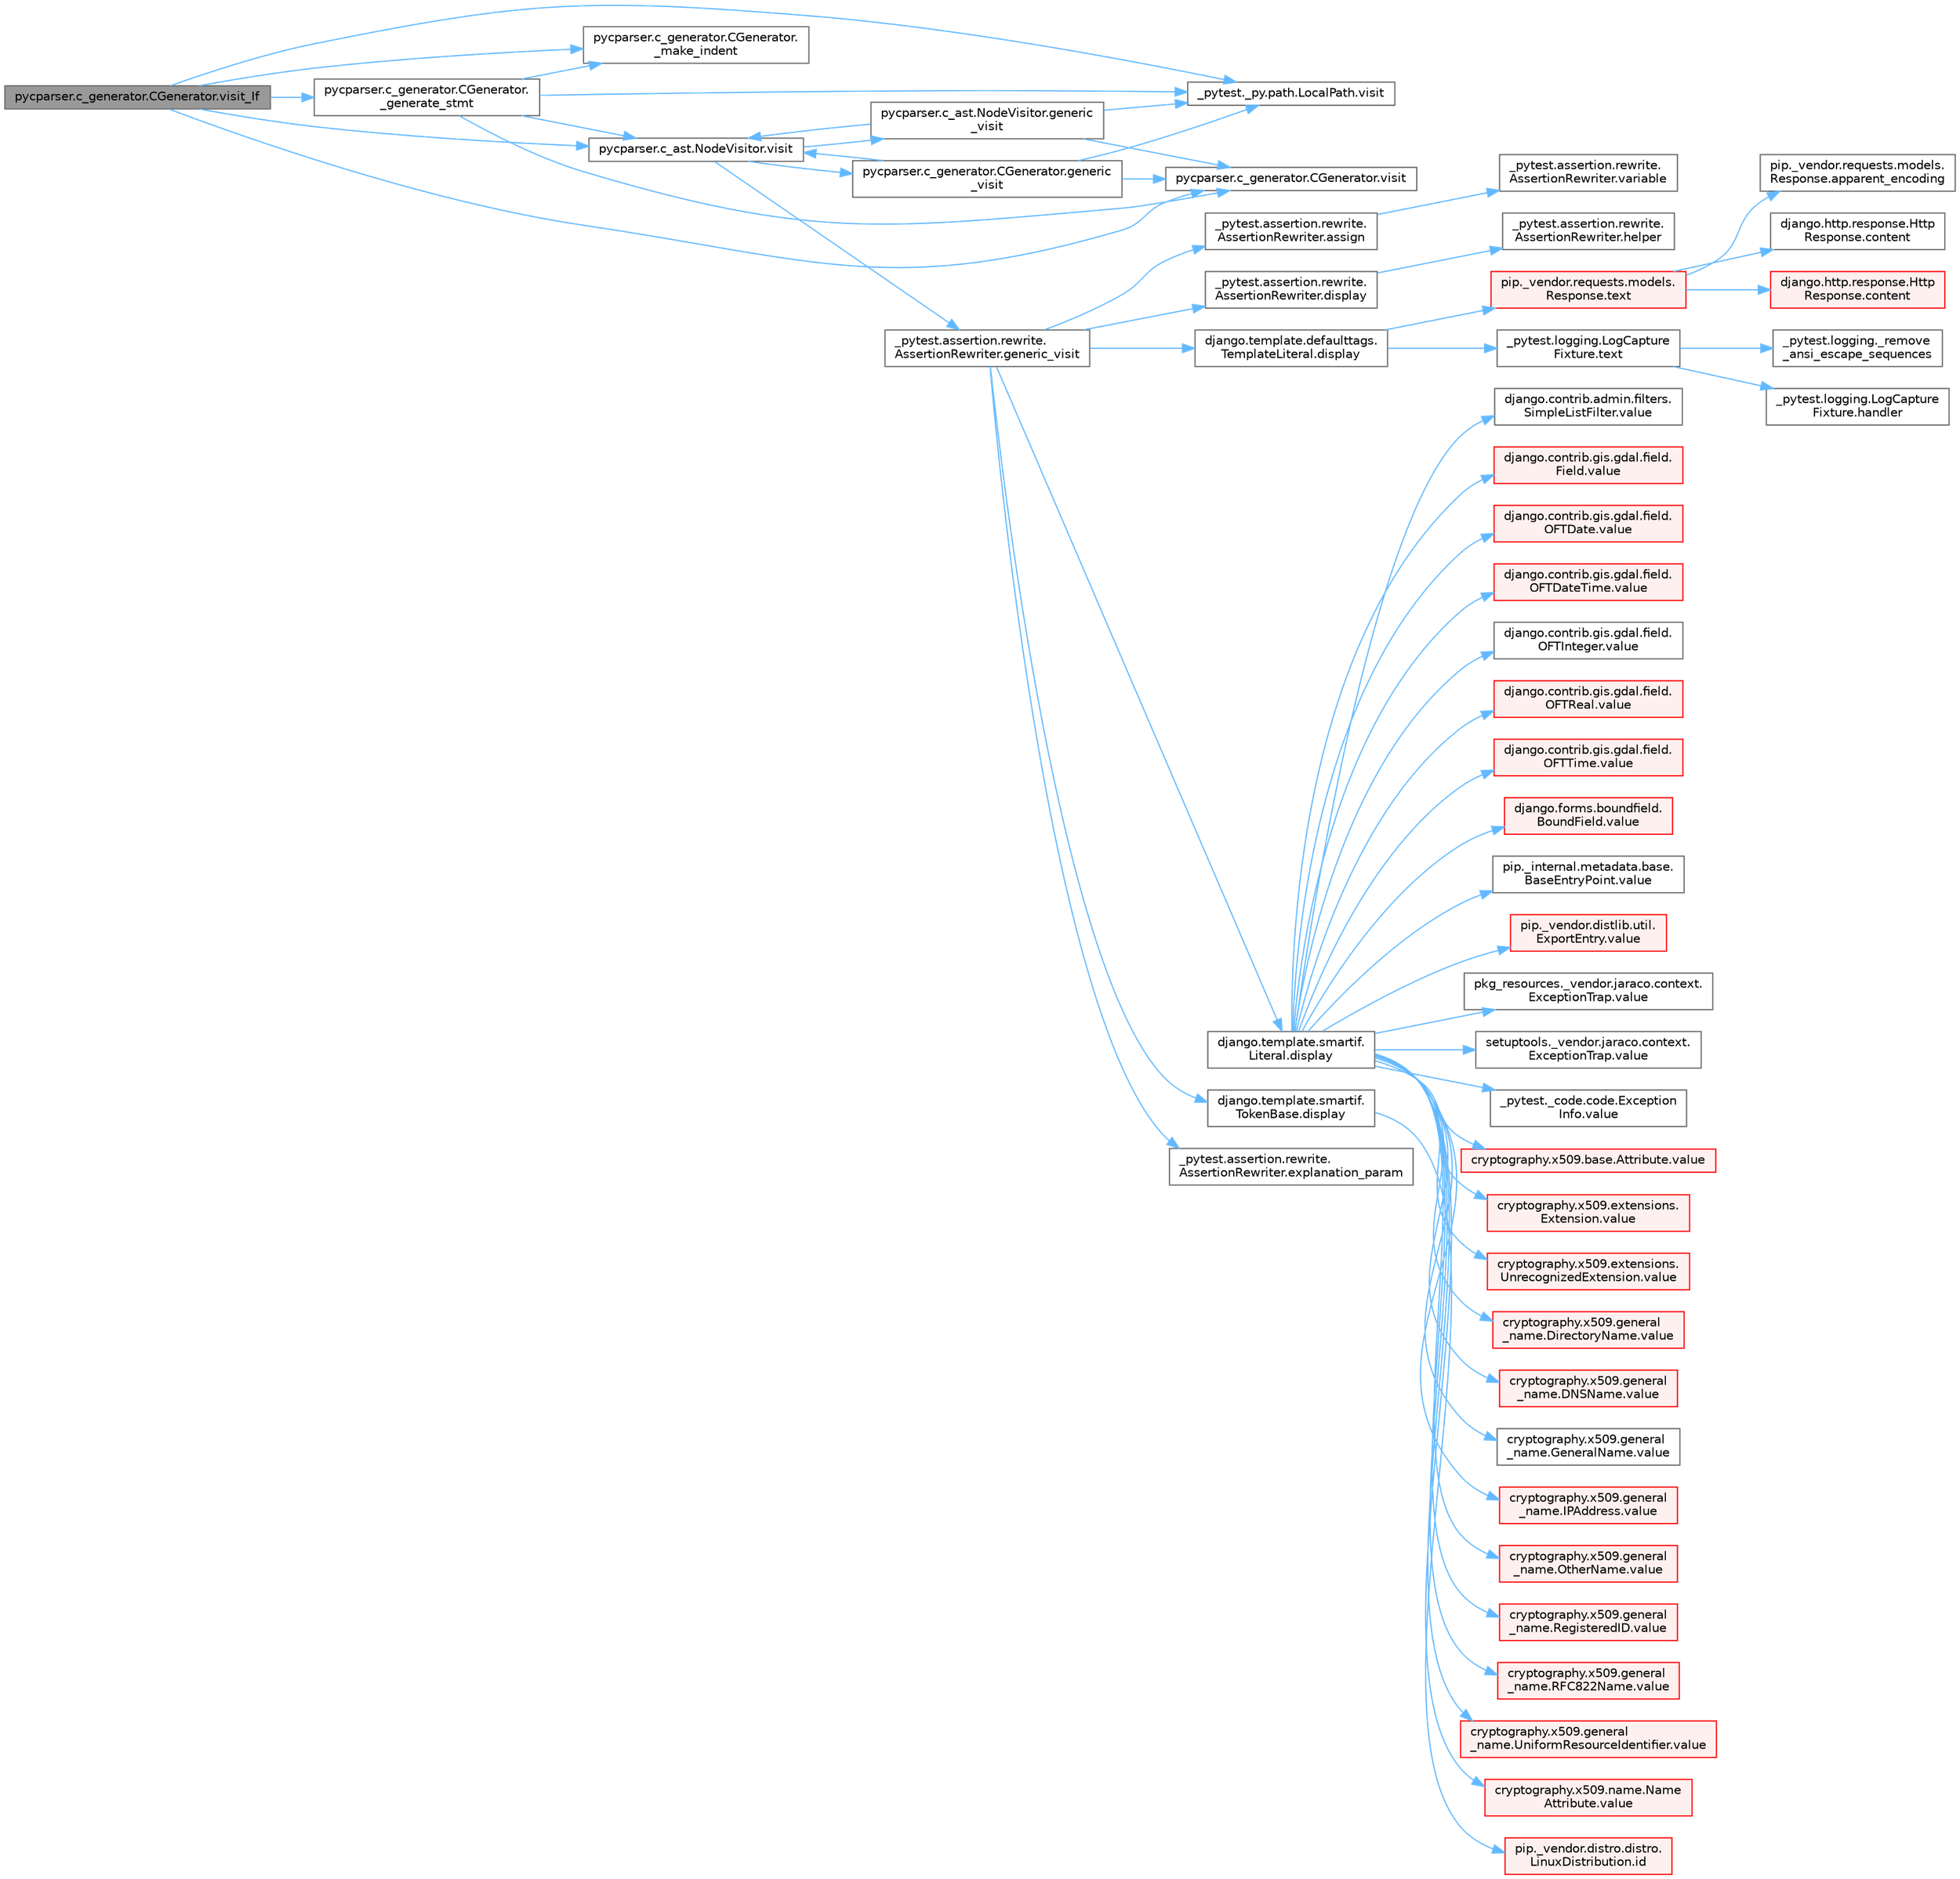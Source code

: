 digraph "pycparser.c_generator.CGenerator.visit_If"
{
 // LATEX_PDF_SIZE
  bgcolor="transparent";
  edge [fontname=Helvetica,fontsize=10,labelfontname=Helvetica,labelfontsize=10];
  node [fontname=Helvetica,fontsize=10,shape=box,height=0.2,width=0.4];
  rankdir="LR";
  Node1 [id="Node000001",label="pycparser.c_generator.CGenerator.visit_If",height=0.2,width=0.4,color="gray40", fillcolor="grey60", style="filled", fontcolor="black",tooltip=" "];
  Node1 -> Node2 [id="edge1_Node000001_Node000002",color="steelblue1",style="solid",tooltip=" "];
  Node2 [id="Node000002",label="pycparser.c_generator.CGenerator.\l_generate_stmt",height=0.2,width=0.4,color="grey40", fillcolor="white", style="filled",URL="$classpycparser_1_1c__generator_1_1_c_generator.html#ae84e636e6634466f8231fe4ad2970d3b",tooltip=" "];
  Node2 -> Node3 [id="edge2_Node000002_Node000003",color="steelblue1",style="solid",tooltip=" "];
  Node3 [id="Node000003",label="pycparser.c_generator.CGenerator.\l_make_indent",height=0.2,width=0.4,color="grey40", fillcolor="white", style="filled",URL="$classpycparser_1_1c__generator_1_1_c_generator.html#a0ed1adcd3604906a6dc996ad2e881228",tooltip=" "];
  Node2 -> Node4 [id="edge3_Node000002_Node000004",color="steelblue1",style="solid",tooltip=" "];
  Node4 [id="Node000004",label="_pytest._py.path.LocalPath.visit",height=0.2,width=0.4,color="grey40", fillcolor="white", style="filled",URL="$class__pytest_1_1__py_1_1path_1_1_local_path.html#a060be53a33d3755bd25c16dc13abac7f",tooltip=" "];
  Node2 -> Node5 [id="edge4_Node000002_Node000005",color="steelblue1",style="solid",tooltip=" "];
  Node5 [id="Node000005",label="pycparser.c_ast.NodeVisitor.visit",height=0.2,width=0.4,color="grey40", fillcolor="white", style="filled",URL="$classpycparser_1_1c__ast_1_1_node_visitor.html#aee069cab7dda89d942b7f0ef2e3c65a3",tooltip=" "];
  Node5 -> Node6 [id="edge5_Node000005_Node000006",color="steelblue1",style="solid",tooltip=" "];
  Node6 [id="Node000006",label="_pytest.assertion.rewrite.\lAssertionRewriter.generic_visit",height=0.2,width=0.4,color="grey40", fillcolor="white", style="filled",URL="$class__pytest_1_1assertion_1_1rewrite_1_1_assertion_rewriter.html#a3ed64b7f1f539985e2266ce47ac67230",tooltip=" "];
  Node6 -> Node7 [id="edge6_Node000006_Node000007",color="steelblue1",style="solid",tooltip=" "];
  Node7 [id="Node000007",label="_pytest.assertion.rewrite.\lAssertionRewriter.assign",height=0.2,width=0.4,color="grey40", fillcolor="white", style="filled",URL="$class__pytest_1_1assertion_1_1rewrite_1_1_assertion_rewriter.html#ac50809fee6d4b6675da98ef9aac41429",tooltip=" "];
  Node7 -> Node8 [id="edge7_Node000007_Node000008",color="steelblue1",style="solid",tooltip=" "];
  Node8 [id="Node000008",label="_pytest.assertion.rewrite.\lAssertionRewriter.variable",height=0.2,width=0.4,color="grey40", fillcolor="white", style="filled",URL="$class__pytest_1_1assertion_1_1rewrite_1_1_assertion_rewriter.html#a6e0b66a211b224916bfb75a281a4ffcb",tooltip=" "];
  Node6 -> Node9 [id="edge8_Node000006_Node000009",color="steelblue1",style="solid",tooltip=" "];
  Node9 [id="Node000009",label="_pytest.assertion.rewrite.\lAssertionRewriter.display",height=0.2,width=0.4,color="grey40", fillcolor="white", style="filled",URL="$class__pytest_1_1assertion_1_1rewrite_1_1_assertion_rewriter.html#a8b5fa9714f352debb03bc0ca6f333c1f",tooltip=" "];
  Node9 -> Node10 [id="edge9_Node000009_Node000010",color="steelblue1",style="solid",tooltip=" "];
  Node10 [id="Node000010",label="_pytest.assertion.rewrite.\lAssertionRewriter.helper",height=0.2,width=0.4,color="grey40", fillcolor="white", style="filled",URL="$class__pytest_1_1assertion_1_1rewrite_1_1_assertion_rewriter.html#a0ce220e0ab29fe17425507e3915e4b93",tooltip=" "];
  Node6 -> Node11 [id="edge10_Node000006_Node000011",color="steelblue1",style="solid",tooltip=" "];
  Node11 [id="Node000011",label="django.template.defaulttags.\lTemplateLiteral.display",height=0.2,width=0.4,color="grey40", fillcolor="white", style="filled",URL="$classdjango_1_1template_1_1defaulttags_1_1_template_literal.html#a264afb99c2e0af0725d2663921000714",tooltip=" "];
  Node11 -> Node12 [id="edge11_Node000011_Node000012",color="steelblue1",style="solid",tooltip=" "];
  Node12 [id="Node000012",label="_pytest.logging.LogCapture\lFixture.text",height=0.2,width=0.4,color="grey40", fillcolor="white", style="filled",URL="$class__pytest_1_1logging_1_1_log_capture_fixture.html#a9106fa210d485cc7075ed2f616c00493",tooltip=" "];
  Node12 -> Node13 [id="edge12_Node000012_Node000013",color="steelblue1",style="solid",tooltip=" "];
  Node13 [id="Node000013",label="_pytest.logging._remove\l_ansi_escape_sequences",height=0.2,width=0.4,color="grey40", fillcolor="white", style="filled",URL="$namespace__pytest_1_1logging.html#a1d62e543c7b5c0623fc03bac50195964",tooltip=" "];
  Node12 -> Node14 [id="edge13_Node000012_Node000014",color="steelblue1",style="solid",tooltip=" "];
  Node14 [id="Node000014",label="_pytest.logging.LogCapture\lFixture.handler",height=0.2,width=0.4,color="grey40", fillcolor="white", style="filled",URL="$class__pytest_1_1logging_1_1_log_capture_fixture.html#aefb88ce398bf05b25fddabd6dbafa486",tooltip=" "];
  Node11 -> Node15 [id="edge14_Node000011_Node000015",color="steelblue1",style="solid",tooltip=" "];
  Node15 [id="Node000015",label="pip._vendor.requests.models.\lResponse.text",height=0.2,width=0.4,color="red", fillcolor="#FFF0F0", style="filled",URL="$classpip_1_1__vendor_1_1requests_1_1models_1_1_response.html#a4a65383cecd29017a4540c28ee513ed3",tooltip=" "];
  Node15 -> Node16 [id="edge15_Node000015_Node000016",color="steelblue1",style="solid",tooltip=" "];
  Node16 [id="Node000016",label="pip._vendor.requests.models.\lResponse.apparent_encoding",height=0.2,width=0.4,color="grey40", fillcolor="white", style="filled",URL="$classpip_1_1__vendor_1_1requests_1_1models_1_1_response.html#a8ec8f97104048da44d4882e23914e789",tooltip=" "];
  Node15 -> Node17 [id="edge16_Node000015_Node000017",color="steelblue1",style="solid",tooltip=" "];
  Node17 [id="Node000017",label="django.http.response.Http\lResponse.content",height=0.2,width=0.4,color="grey40", fillcolor="white", style="filled",URL="$classdjango_1_1http_1_1response_1_1_http_response.html#a5625e3624ea0f42ae80771fb598c6d55",tooltip=" "];
  Node15 -> Node18 [id="edge17_Node000015_Node000018",color="steelblue1",style="solid",tooltip=" "];
  Node18 [id="Node000018",label="django.http.response.Http\lResponse.content",height=0.2,width=0.4,color="red", fillcolor="#FFF0F0", style="filled",URL="$classdjango_1_1http_1_1response_1_1_http_response.html#a165b59cf0641c91cea6413809572e673",tooltip=" "];
  Node6 -> Node50 [id="edge18_Node000006_Node000050",color="steelblue1",style="solid",tooltip=" "];
  Node50 [id="Node000050",label="django.template.smartif.\lLiteral.display",height=0.2,width=0.4,color="grey40", fillcolor="white", style="filled",URL="$classdjango_1_1template_1_1smartif_1_1_literal.html#a77e2e9e9b26d200150b8e3ac7f4766dd",tooltip=" "];
  Node50 -> Node51 [id="edge19_Node000050_Node000051",color="steelblue1",style="solid",tooltip=" "];
  Node51 [id="Node000051",label="_pytest._code.code.Exception\lInfo.value",height=0.2,width=0.4,color="grey40", fillcolor="white", style="filled",URL="$class__pytest_1_1__code_1_1code_1_1_exception_info.html#a65675b4b4254ece8c2b96f442ffa6a75",tooltip=" "];
  Node50 -> Node52 [id="edge20_Node000050_Node000052",color="steelblue1",style="solid",tooltip=" "];
  Node52 [id="Node000052",label="cryptography.x509.base.Attribute.value",height=0.2,width=0.4,color="red", fillcolor="#FFF0F0", style="filled",URL="$classcryptography_1_1x509_1_1base_1_1_attribute.html#a60472bf1e6c7d1a19111b910c23c097a",tooltip=" "];
  Node50 -> Node56 [id="edge21_Node000050_Node000056",color="steelblue1",style="solid",tooltip=" "];
  Node56 [id="Node000056",label="cryptography.x509.extensions.\lExtension.value",height=0.2,width=0.4,color="red", fillcolor="#FFF0F0", style="filled",URL="$classcryptography_1_1x509_1_1extensions_1_1_extension.html#a8c49255768af4af1c07670fd09fe42a7",tooltip=" "];
  Node50 -> Node57 [id="edge22_Node000050_Node000057",color="steelblue1",style="solid",tooltip=" "];
  Node57 [id="Node000057",label="cryptography.x509.extensions.\lUnrecognizedExtension.value",height=0.2,width=0.4,color="red", fillcolor="#FFF0F0", style="filled",URL="$classcryptography_1_1x509_1_1extensions_1_1_unrecognized_extension.html#a9992d78623e649a72caf3f3ce5a2c0f9",tooltip=" "];
  Node50 -> Node58 [id="edge23_Node000050_Node000058",color="steelblue1",style="solid",tooltip=" "];
  Node58 [id="Node000058",label="cryptography.x509.general\l_name.DirectoryName.value",height=0.2,width=0.4,color="red", fillcolor="#FFF0F0", style="filled",URL="$classcryptography_1_1x509_1_1general__name_1_1_directory_name.html#a68ccf077d3347ac26ff3c85cb234c9fe",tooltip=" "];
  Node50 -> Node59 [id="edge24_Node000050_Node000059",color="steelblue1",style="solid",tooltip=" "];
  Node59 [id="Node000059",label="cryptography.x509.general\l_name.DNSName.value",height=0.2,width=0.4,color="red", fillcolor="#FFF0F0", style="filled",URL="$classcryptography_1_1x509_1_1general__name_1_1_d_n_s_name.html#a93b054a2226f3b5f15aa11e51e8b2357",tooltip=" "];
  Node50 -> Node60 [id="edge25_Node000050_Node000060",color="steelblue1",style="solid",tooltip=" "];
  Node60 [id="Node000060",label="cryptography.x509.general\l_name.GeneralName.value",height=0.2,width=0.4,color="grey40", fillcolor="white", style="filled",URL="$classcryptography_1_1x509_1_1general__name_1_1_general_name.html#a6eebdc32cba49fb672f0904be4be684a",tooltip=" "];
  Node50 -> Node61 [id="edge26_Node000050_Node000061",color="steelblue1",style="solid",tooltip=" "];
  Node61 [id="Node000061",label="cryptography.x509.general\l_name.IPAddress.value",height=0.2,width=0.4,color="red", fillcolor="#FFF0F0", style="filled",URL="$classcryptography_1_1x509_1_1general__name_1_1_i_p_address.html#a514cf4d34f9d4eac1db384e30bfd545c",tooltip=" "];
  Node50 -> Node62 [id="edge27_Node000050_Node000062",color="steelblue1",style="solid",tooltip=" "];
  Node62 [id="Node000062",label="cryptography.x509.general\l_name.OtherName.value",height=0.2,width=0.4,color="red", fillcolor="#FFF0F0", style="filled",URL="$classcryptography_1_1x509_1_1general__name_1_1_other_name.html#adc049986474090e83a8ff9ed596f53f6",tooltip=" "];
  Node50 -> Node63 [id="edge28_Node000050_Node000063",color="steelblue1",style="solid",tooltip=" "];
  Node63 [id="Node000063",label="cryptography.x509.general\l_name.RegisteredID.value",height=0.2,width=0.4,color="red", fillcolor="#FFF0F0", style="filled",URL="$classcryptography_1_1x509_1_1general__name_1_1_registered_i_d.html#a54915bad33598e65e1299ae76700053c",tooltip=" "];
  Node50 -> Node64 [id="edge29_Node000050_Node000064",color="steelblue1",style="solid",tooltip=" "];
  Node64 [id="Node000064",label="cryptography.x509.general\l_name.RFC822Name.value",height=0.2,width=0.4,color="red", fillcolor="#FFF0F0", style="filled",URL="$classcryptography_1_1x509_1_1general__name_1_1_r_f_c822_name.html#a63c29183b28ccc19efeb5894b261e70d",tooltip=" "];
  Node50 -> Node65 [id="edge30_Node000050_Node000065",color="steelblue1",style="solid",tooltip=" "];
  Node65 [id="Node000065",label="cryptography.x509.general\l_name.UniformResourceIdentifier.value",height=0.2,width=0.4,color="red", fillcolor="#FFF0F0", style="filled",URL="$classcryptography_1_1x509_1_1general__name_1_1_uniform_resource_identifier.html#a62c2508b5e9961e78426b268e20f412f",tooltip=" "];
  Node50 -> Node66 [id="edge31_Node000050_Node000066",color="steelblue1",style="solid",tooltip=" "];
  Node66 [id="Node000066",label="cryptography.x509.name.Name\lAttribute.value",height=0.2,width=0.4,color="red", fillcolor="#FFF0F0", style="filled",URL="$classcryptography_1_1x509_1_1name_1_1_name_attribute.html#af39a23a036a8c8a731fb74018c6c58f7",tooltip=" "];
  Node50 -> Node67 [id="edge32_Node000050_Node000067",color="steelblue1",style="solid",tooltip=" "];
  Node67 [id="Node000067",label="django.contrib.admin.filters.\lSimpleListFilter.value",height=0.2,width=0.4,color="grey40", fillcolor="white", style="filled",URL="$classdjango_1_1contrib_1_1admin_1_1filters_1_1_simple_list_filter.html#aefe5c6c5478d3d2560a882cadc9e7649",tooltip=" "];
  Node50 -> Node68 [id="edge33_Node000050_Node000068",color="steelblue1",style="solid",tooltip=" "];
  Node68 [id="Node000068",label="django.contrib.gis.gdal.field.\lField.value",height=0.2,width=0.4,color="red", fillcolor="#FFF0F0", style="filled",URL="$classdjango_1_1contrib_1_1gis_1_1gdal_1_1field_1_1_field.html#a0534fa49aaead023461bb9458776c33c",tooltip=" "];
  Node50 -> Node75 [id="edge34_Node000050_Node000075",color="steelblue1",style="solid",tooltip=" "];
  Node75 [id="Node000075",label="django.contrib.gis.gdal.field.\lOFTDate.value",height=0.2,width=0.4,color="red", fillcolor="#FFF0F0", style="filled",URL="$classdjango_1_1contrib_1_1gis_1_1gdal_1_1field_1_1_o_f_t_date.html#a1b70bed1d73b01c2dbbb215c85f318b1",tooltip=" "];
  Node50 -> Node80 [id="edge35_Node000050_Node000080",color="steelblue1",style="solid",tooltip=" "];
  Node80 [id="Node000080",label="django.contrib.gis.gdal.field.\lOFTDateTime.value",height=0.2,width=0.4,color="red", fillcolor="#FFF0F0", style="filled",URL="$classdjango_1_1contrib_1_1gis_1_1gdal_1_1field_1_1_o_f_t_date_time.html#a90dc99581d0efab92ef193eaea54300e",tooltip=" "];
  Node50 -> Node81 [id="edge36_Node000050_Node000081",color="steelblue1",style="solid",tooltip=" "];
  Node81 [id="Node000081",label="django.contrib.gis.gdal.field.\lOFTInteger.value",height=0.2,width=0.4,color="grey40", fillcolor="white", style="filled",URL="$classdjango_1_1contrib_1_1gis_1_1gdal_1_1field_1_1_o_f_t_integer.html#ae8b59256eee84f0198bfe27ae73c2f40",tooltip=" "];
  Node50 -> Node82 [id="edge37_Node000050_Node000082",color="steelblue1",style="solid",tooltip=" "];
  Node82 [id="Node000082",label="django.contrib.gis.gdal.field.\lOFTReal.value",height=0.2,width=0.4,color="red", fillcolor="#FFF0F0", style="filled",URL="$classdjango_1_1contrib_1_1gis_1_1gdal_1_1field_1_1_o_f_t_real.html#af38e5fdd4622d4f12649b8b882dae3c9",tooltip=" "];
  Node50 -> Node84 [id="edge38_Node000050_Node000084",color="steelblue1",style="solid",tooltip=" "];
  Node84 [id="Node000084",label="django.contrib.gis.gdal.field.\lOFTTime.value",height=0.2,width=0.4,color="red", fillcolor="#FFF0F0", style="filled",URL="$classdjango_1_1contrib_1_1gis_1_1gdal_1_1field_1_1_o_f_t_time.html#a5409d5a314e03fe5dec94170182a1942",tooltip=" "];
  Node50 -> Node85 [id="edge39_Node000050_Node000085",color="steelblue1",style="solid",tooltip=" "];
  Node85 [id="Node000085",label="django.forms.boundfield.\lBoundField.value",height=0.2,width=0.4,color="red", fillcolor="#FFF0F0", style="filled",URL="$classdjango_1_1forms_1_1boundfield_1_1_bound_field.html#a477fc97c541321eb1218c4287678ce5e",tooltip=" "];
  Node50 -> Node533 [id="edge40_Node000050_Node000533",color="steelblue1",style="solid",tooltip=" "];
  Node533 [id="Node000533",label="pip._internal.metadata.base.\lBaseEntryPoint.value",height=0.2,width=0.4,color="grey40", fillcolor="white", style="filled",URL="$classpip_1_1__internal_1_1metadata_1_1base_1_1_base_entry_point.html#a446ba6422d9cd9c14da8fdd2cbb91a25",tooltip=" "];
  Node50 -> Node534 [id="edge41_Node000050_Node000534",color="steelblue1",style="solid",tooltip=" "];
  Node534 [id="Node000534",label="pip._vendor.distlib.util.\lExportEntry.value",height=0.2,width=0.4,color="red", fillcolor="#FFF0F0", style="filled",URL="$classpip_1_1__vendor_1_1distlib_1_1util_1_1_export_entry.html#a7c58cd5235937bd538b1c0583bd51fda",tooltip=" "];
  Node50 -> Node537 [id="edge42_Node000050_Node000537",color="steelblue1",style="solid",tooltip=" "];
  Node537 [id="Node000537",label="pkg_resources._vendor.jaraco.context.\lExceptionTrap.value",height=0.2,width=0.4,color="grey40", fillcolor="white", style="filled",URL="$classpkg__resources_1_1__vendor_1_1jaraco_1_1context_1_1_exception_trap.html#a39fb0ebf79a980f43ac06486340130e5",tooltip=" "];
  Node50 -> Node538 [id="edge43_Node000050_Node000538",color="steelblue1",style="solid",tooltip=" "];
  Node538 [id="Node000538",label="setuptools._vendor.jaraco.context.\lExceptionTrap.value",height=0.2,width=0.4,color="grey40", fillcolor="white", style="filled",URL="$classsetuptools_1_1__vendor_1_1jaraco_1_1context_1_1_exception_trap.html#a92eaef82df6b864df0489085d65435f1",tooltip=" "];
  Node6 -> Node4524 [id="edge44_Node000006_Node004524",color="steelblue1",style="solid",tooltip=" "];
  Node4524 [id="Node004524",label="django.template.smartif.\lTokenBase.display",height=0.2,width=0.4,color="grey40", fillcolor="white", style="filled",URL="$classdjango_1_1template_1_1smartif_1_1_token_base.html#af8ccd5b8a53d5f0cd5f3f3e853752070",tooltip=" "];
  Node4524 -> Node571 [id="edge45_Node004524_Node000571",color="steelblue1",style="solid",tooltip=" "];
  Node571 [id="Node000571",label="pip._vendor.distro.distro.\lLinuxDistribution.id",height=0.2,width=0.4,color="red", fillcolor="#FFF0F0", style="filled",URL="$classpip_1_1__vendor_1_1distro_1_1distro_1_1_linux_distribution.html#aec57d97b3bd82778371db7afa1d5b877",tooltip=" "];
  Node6 -> Node4525 [id="edge46_Node000006_Node004525",color="steelblue1",style="solid",tooltip=" "];
  Node4525 [id="Node004525",label="_pytest.assertion.rewrite.\lAssertionRewriter.explanation_param",height=0.2,width=0.4,color="grey40", fillcolor="white", style="filled",URL="$class__pytest_1_1assertion_1_1rewrite_1_1_assertion_rewriter.html#a381eacc67775b50f8acc685bbba9a525",tooltip=" "];
  Node5 -> Node4526 [id="edge47_Node000005_Node004526",color="steelblue1",style="solid",tooltip=" "];
  Node4526 [id="Node004526",label="pycparser.c_ast.NodeVisitor.generic\l_visit",height=0.2,width=0.4,color="grey40", fillcolor="white", style="filled",URL="$classpycparser_1_1c__ast_1_1_node_visitor.html#a8dae1271d187b9c889e4d0173f447f88",tooltip=" "];
  Node4526 -> Node4 [id="edge48_Node004526_Node000004",color="steelblue1",style="solid",tooltip=" "];
  Node4526 -> Node5 [id="edge49_Node004526_Node000005",color="steelblue1",style="solid",tooltip=" "];
  Node4526 -> Node2342 [id="edge50_Node004526_Node002342",color="steelblue1",style="solid",tooltip=" "];
  Node2342 [id="Node002342",label="pycparser.c_generator.CGenerator.visit",height=0.2,width=0.4,color="grey40", fillcolor="white", style="filled",URL="$classpycparser_1_1c__generator_1_1_c_generator.html#abdfbeeec668d48b4d0bc2fe5fa74ad8b",tooltip=" "];
  Node5 -> Node4527 [id="edge51_Node000005_Node004527",color="steelblue1",style="solid",tooltip=" "];
  Node4527 [id="Node004527",label="pycparser.c_generator.CGenerator.generic\l_visit",height=0.2,width=0.4,color="grey40", fillcolor="white", style="filled",URL="$classpycparser_1_1c__generator_1_1_c_generator.html#ada71577429a664f102ec6c72584cd4b0",tooltip=" "];
  Node4527 -> Node4 [id="edge52_Node004527_Node000004",color="steelblue1",style="solid",tooltip=" "];
  Node4527 -> Node5 [id="edge53_Node004527_Node000005",color="steelblue1",style="solid",tooltip=" "];
  Node4527 -> Node2342 [id="edge54_Node004527_Node002342",color="steelblue1",style="solid",tooltip=" "];
  Node2 -> Node2342 [id="edge55_Node000002_Node002342",color="steelblue1",style="solid",tooltip=" "];
  Node1 -> Node3 [id="edge56_Node000001_Node000003",color="steelblue1",style="solid",tooltip=" "];
  Node1 -> Node4 [id="edge57_Node000001_Node000004",color="steelblue1",style="solid",tooltip=" "];
  Node1 -> Node5 [id="edge58_Node000001_Node000005",color="steelblue1",style="solid",tooltip=" "];
  Node1 -> Node2342 [id="edge59_Node000001_Node002342",color="steelblue1",style="solid",tooltip=" "];
}
